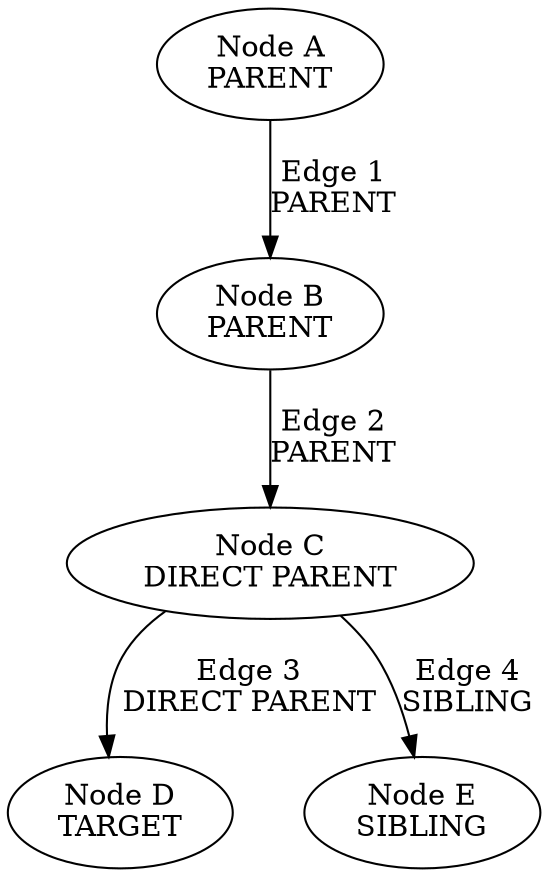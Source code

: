 digraph { 
    a [label="Node A\nPARENT"];
    b [label="Node B\nPARENT"];
    c [label="Node C\nDIRECT PARENT"];
    d [label="Node D\nTARGET"];
    e [label="Node E\nSIBLING"];

    a -> b [label="Edge 1\nPARENT"];
    b -> c [label="Edge 2\nPARENT"];
    c -> d [label="Edge 3\nDIRECT PARENT"];
    c -> e [label="Edge 4\nSIBLING"];
}

